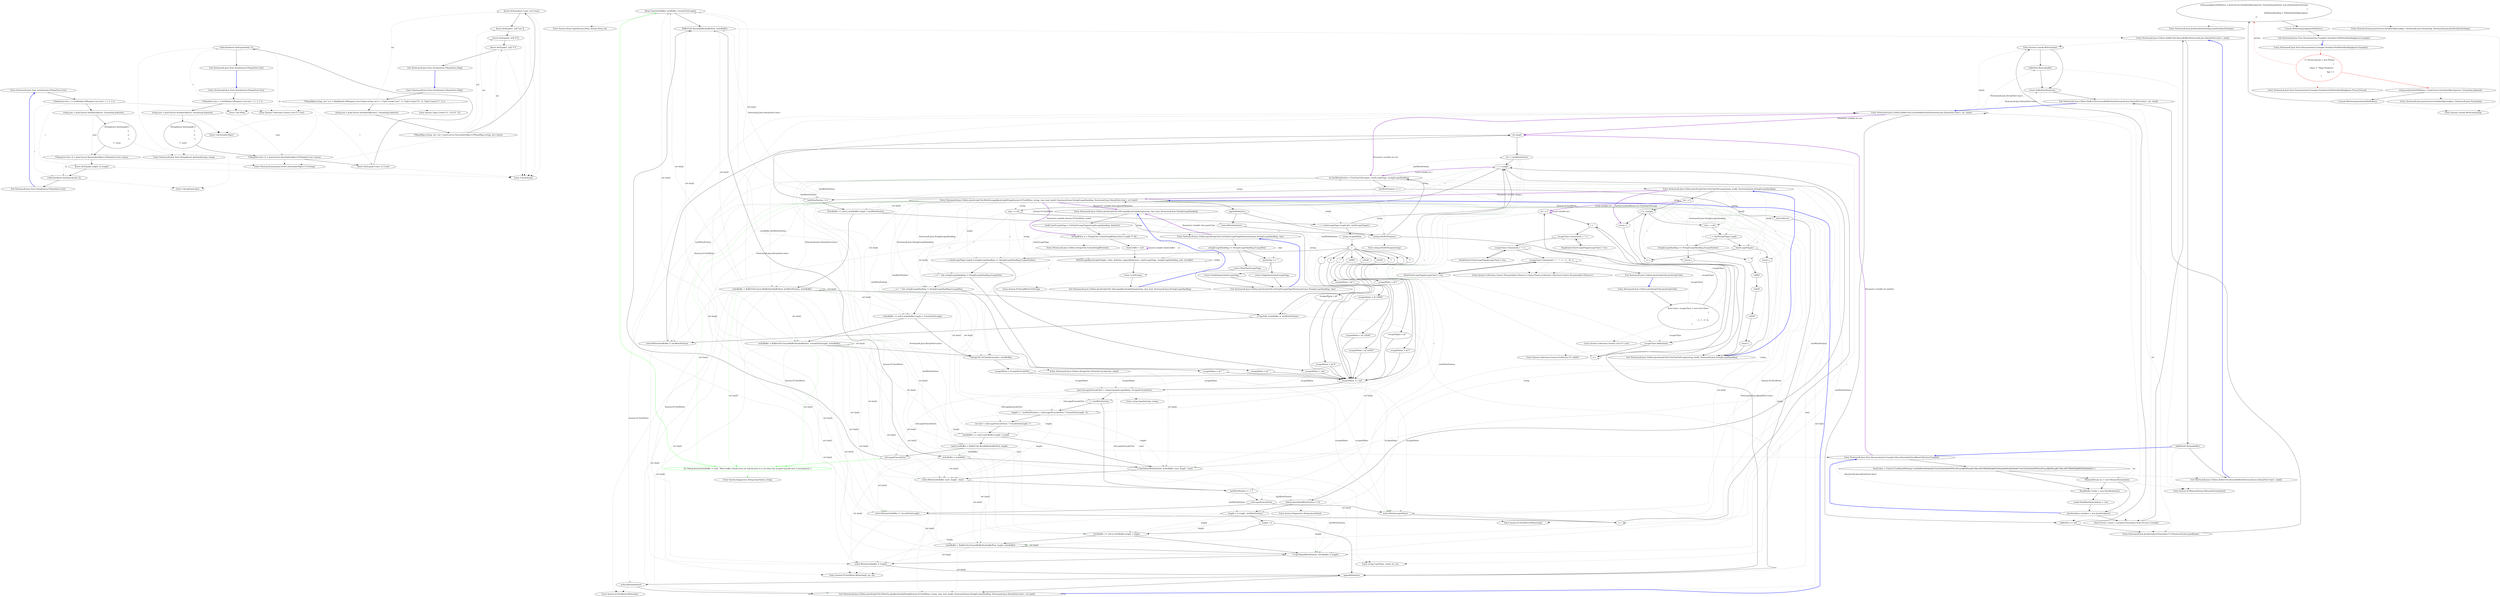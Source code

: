 digraph  {
m1_0 [cluster="Newtonsoft.Json.Tests.Serialization.FSharpTests.List()", file="FSharpTests.cs", label="Entry Newtonsoft.Json.Tests.Serialization.FSharpTests.List()", span="40-40"];
m1_1 [cluster="Newtonsoft.Json.Tests.Serialization.FSharpTests.List()", file="FSharpTests.cs", label="FSharpList<int> l = ListModule.OfSeq(new List<int> { 1, 2, 3 })", span="42-42"];
m1_2 [cluster="Newtonsoft.Json.Tests.Serialization.FSharpTests.List()", file="FSharpTests.cs", label="string json = JsonConvert.SerializeObject(l, Formatting.Indented)", span="44-44"];
m1_5 [cluster="Newtonsoft.Json.Tests.Serialization.FSharpTests.List()", file="FSharpTests.cs", label="Assert.AreEqual(l.Length, l2.Length)", span="54-54"];
m1_6 [cluster="Newtonsoft.Json.Tests.Serialization.FSharpTests.List()", file="FSharpTests.cs", label="CollectionAssert.AreEquivalent(l, l2)", span="55-55"];
m1_3 [cluster="Newtonsoft.Json.Tests.Serialization.FSharpTests.List()", file="FSharpTests.cs", label="StringAssert.AreEqual(@''[\r\n  1,\r\n  2,\r\n  3\r\n]'', json)", span="46-50"];
m1_4 [cluster="Newtonsoft.Json.Tests.Serialization.FSharpTests.List()", file="FSharpTests.cs", label="FSharpList<int> l2 = JsonConvert.DeserializeObject<FSharpList<int>>(json)", span="52-52"];
m1_7 [cluster="Newtonsoft.Json.Tests.Serialization.FSharpTests.List()", file="FSharpTests.cs", label="Exit Newtonsoft.Json.Tests.Serialization.FSharpTests.List()", span="40-40"];
m1_13 [cluster="Unk.AreEqual", file="FSharpTests.cs", label="Entry Unk.AreEqual", span=""];
m1_15 [cluster="Newtonsoft.Json.Tests.Serialization.FSharpTests.Set()", file="FSharpTests.cs", label="Entry Newtonsoft.Json.Tests.Serialization.FSharpTests.Set()", span="59-59"];
m1_16 [cluster="Newtonsoft.Json.Tests.Serialization.FSharpTests.Set()", file="FSharpTests.cs", label="FSharpSet<int> l = SetModule.OfSeq(new List<int> { 1, 2, 3 })", span="61-61"];
m1_17 [cluster="Newtonsoft.Json.Tests.Serialization.FSharpTests.Set()", file="FSharpTests.cs", label="string json = JsonConvert.SerializeObject(l, Formatting.Indented)", span="63-63"];
m1_20 [cluster="Newtonsoft.Json.Tests.Serialization.FSharpTests.Set()", file="FSharpTests.cs", label="Assert.AreEqual(l.Count, l2.Count)", span="73-73"];
m1_21 [cluster="Newtonsoft.Json.Tests.Serialization.FSharpTests.Set()", file="FSharpTests.cs", label="CollectionAssert.AreEquivalent(l, l2)", span="74-74"];
m1_18 [cluster="Newtonsoft.Json.Tests.Serialization.FSharpTests.Set()", file="FSharpTests.cs", label="StringAssert.AreEqual(@''[\r\n  1,\r\n  2,\r\n  3\r\n]'', json)", span="65-69"];
m1_19 [cluster="Newtonsoft.Json.Tests.Serialization.FSharpTests.Set()", file="FSharpTests.cs", label="FSharpSet<int> l2 = JsonConvert.DeserializeObject<FSharpSet<int>>(json)", span="71-71"];
m1_22 [cluster="Newtonsoft.Json.Tests.Serialization.FSharpTests.Set()", file="FSharpTests.cs", label="Exit Newtonsoft.Json.Tests.Serialization.FSharpTests.Set()", span="59-59"];
m1_10 [cluster="Unk.SerializeObject", file="FSharpTests.cs", label="Entry Unk.SerializeObject", span=""];
m1_14 [cluster="Unk.AreEquivalent", file="FSharpTests.cs", label="Entry Unk.AreEquivalent", span=""];
m1_11 [cluster="Newtonsoft.Json.Tests.StringAssert.AreEqual(string, string)", file="FSharpTests.cs", label="Entry Newtonsoft.Json.Tests.StringAssert.AreEqual(string, string)", span="338-338"];
m1_32 [cluster="System.Tuple.Create<T1, T2>(T1, T2)", file="FSharpTests.cs", label="Entry System.Tuple.Create<T1, T2>(T1, T2)", span="0-0"];
m1_23 [cluster="Newtonsoft.Json.Tests.Serialization.FSharpTests.Map()", file="FSharpTests.cs", label="Entry Newtonsoft.Json.Tests.Serialization.FSharpTests.Map()", span="78-78"];
m1_24 [cluster="Newtonsoft.Json.Tests.Serialization.FSharpTests.Map()", file="FSharpTests.cs", label="FSharpMap<string, int> m1 = MapModule.OfSeq(new List<Tuple<string, int>> { Tuple.Create(''one'', 1), Tuple.Create(''II'', 2), Tuple.Create(''3'', 3) })", span="80-80"];
m1_25 [cluster="Newtonsoft.Json.Tests.Serialization.FSharpTests.Map()", file="FSharpTests.cs", label="string json = JsonConvert.SerializeObject(m1, Formatting.Indented)", span="82-82"];
m1_27 [cluster="Newtonsoft.Json.Tests.Serialization.FSharpTests.Map()", file="FSharpTests.cs", label="Assert.AreEqual(m1.Count, m2.Count)", span="86-86"];
m1_26 [cluster="Newtonsoft.Json.Tests.Serialization.FSharpTests.Map()", file="FSharpTests.cs", label="FSharpMap<string, int> m2 = JsonConvert.DeserializeObject<FSharpMap<string, int>>(json)", span="84-84"];
m1_28 [cluster="Newtonsoft.Json.Tests.Serialization.FSharpTests.Map()", file="FSharpTests.cs", label="Assert.AreEqual(1, m2[''one''])", span="87-87"];
m1_29 [cluster="Newtonsoft.Json.Tests.Serialization.FSharpTests.Map()", file="FSharpTests.cs", label="Assert.AreEqual(2, m2[''II''])", span="88-88"];
m1_30 [cluster="Newtonsoft.Json.Tests.Serialization.FSharpTests.Map()", file="FSharpTests.cs", label="Assert.AreEqual(3, m2[''3''])", span="89-89"];
m1_31 [cluster="Newtonsoft.Json.Tests.Serialization.FSharpTests.Map()", file="FSharpTests.cs", label="Exit Newtonsoft.Json.Tests.Serialization.FSharpTests.Map()", span="78-78"];
m1_12 [cluster="Newtonsoft.Json.JsonConvert.DeserializeObject<T>(string)", file="FSharpTests.cs", label="Entry Newtonsoft.Json.JsonConvert.DeserializeObject<T>(string)", span="703-703"];
m1_9 [cluster="Unk.OfSeq", file="FSharpTests.cs", label="Entry Unk.OfSeq", span=""];
m1_8 [cluster="System.Collections.Generic.List<T>.List()", file="FSharpTests.cs", label="Entry System.Collections.Generic.List<T>.List()", span="0-0"];
m2_134 [cluster="System.Array.Copy(System.Array, System.Array, int)", file="JavaScriptUtils.cs", label="Entry System.Array.Copy(System.Array, System.Array, int)", span="0-0"];
m2_11 [cluster="Newtonsoft.Json.Utilities.BufferUtils.EnsureBufferSize(Newtonsoft.Json.IArrayPool<char>, int, char[])", file="JavaScriptUtils.cs", label="Entry Newtonsoft.Json.Utilities.BufferUtils.EnsureBufferSize(Newtonsoft.Json.IArrayPool<char>, int, char[])", span="59-59"];
m2_9 [cluster="Newtonsoft.Json.Utilities.BufferUtils.ReturnBuffer(Newtonsoft.Json.IArrayPool<char>, char[])", file="JavaScriptUtils.cs", label="Exit Newtonsoft.Json.Utilities.BufferUtils.ReturnBuffer(Newtonsoft.Json.IArrayPool<char>, char[])", span="54-54"];
m2_130 [cluster="System.IO.TextWriter.Write(char[], int, int)", file="JavaScriptUtils.cs", label="Entry System.IO.TextWriter.Write(char[], int, int)", span="0-0"];
m2_31 [cluster="System.Collections.Generic.List<T>.List()", file="JavaScriptUtils.cs", label="Entry System.Collections.Generic.List<T>.List()", span="0-0"];
m2_12 [cluster="Newtonsoft.Json.Utilities.BufferUtils.EnsureBufferSize(Newtonsoft.Json.IArrayPool<char>, int, char[])", file="JavaScriptUtils.cs", label="bufferPool == null", span="61-61"];
m2_13 [cluster="Newtonsoft.Json.JsonSerializer.Deserialize<T>(Newtonsoft.Json.JsonReader)", file="JavaScriptUtils.cs", label="Entry Newtonsoft.Json.JsonSerializer.Deserialize<T>(Newtonsoft.Json.JsonReader)", span="516-516"];
m2_14 [cluster="System.Console.WriteLine(int)", file="JavaScriptUtils.cs", label="Entry System.Console.WriteLine(int)", span="0-0"];
m2_15 [cluster="Newtonsoft.Json.Utilities.BufferUtils.EnsureBufferSize(Newtonsoft.Json.IArrayPool<char>, int, char[])", file="JavaScriptUtils.cs", label="bufferPool.Return(buffer)", span="68-68"];
m2_16 [cluster="Newtonsoft.Json.Utilities.BufferUtils.EnsureBufferSize(Newtonsoft.Json.IArrayPool<char>, int, char[])", file="JavaScriptUtils.cs", label="return bufferPool.Rent(size);", span="71-71"];
m2_17 [cluster="Newtonsoft.Json.Utilities.BufferUtils.EnsureBufferSize(Newtonsoft.Json.IArrayPool<char>, int, char[])", file="JavaScriptUtils.cs", label="Exit Newtonsoft.Json.Utilities.BufferUtils.EnsureBufferSize(Newtonsoft.Json.IArrayPool<char>, int, char[])", span="59-59"];
m2_143 [cluster="Newtonsoft.Json.Utilities.StringUtils.CreateStringWriter(int)", file="JavaScriptUtils.cs", label="Entry Newtonsoft.Json.Utilities.StringUtils.CreateStringWriter(int)", span="106-106"];
m2_18 [cluster="Newtonsoft.Json.Utilities.JavaScriptUtils.JavaScriptUtils()", file="JavaScriptUtils.cs", label="Entry Newtonsoft.Json.Utilities.JavaScriptUtils.JavaScriptUtils()", span="83-83"];
m2_20 [cluster="Newtonsoft.Json.Utilities.JavaScriptUtils.JavaScriptUtils()", file="JavaScriptUtils.cs", label="int i = 0", span="89-89"];
m2_19 [cluster="Newtonsoft.Json.Utilities.JavaScriptUtils.JavaScriptUtils()", file="JavaScriptUtils.cs", label="IList<char> escapeChars = new List<char>\r\n            {\r\n                '\n', '\r', '\t', '\\', '\f', '\b',\r\n            }", span="85-88"];
m2_21 [cluster="Newtonsoft.Json.Utilities.JavaScriptUtils.JavaScriptUtils()", file="JavaScriptUtils.cs", label="i < ' '", span="89-89"];
m2_22 [cluster="Newtonsoft.Json.Utilities.JavaScriptUtils.JavaScriptUtils()", file="JavaScriptUtils.cs", label="escapeChars.Add((char)i)", span="91-91"];
m2_23 [cluster="Newtonsoft.Json.Utilities.JavaScriptUtils.JavaScriptUtils()", file="JavaScriptUtils.cs", label="i++", span="89-89"];
m2_24 [cluster="Newtonsoft.Json.Utilities.JavaScriptUtils.JavaScriptUtils()", file="JavaScriptUtils.cs", label="escapeChars.Union(new[] { '\'' })", span="94-94"];
m2_26 [cluster="Newtonsoft.Json.Utilities.JavaScriptUtils.JavaScriptUtils()", file="JavaScriptUtils.cs", label="escapeChars.Union(new[] { '''' })", span="98-98"];
m2_28 [cluster="Newtonsoft.Json.Utilities.JavaScriptUtils.JavaScriptUtils()", file="JavaScriptUtils.cs", label="escapeChars.Union(new[] { '''', '\'', '<', '>', '&' })", span="102-102"];
m2_25 [cluster="Newtonsoft.Json.Utilities.JavaScriptUtils.JavaScriptUtils()", file="JavaScriptUtils.cs", label="SingleQuoteCharEscapeFlags[escapeChar] = true", span="96-96"];
m2_27 [cluster="Newtonsoft.Json.Utilities.JavaScriptUtils.JavaScriptUtils()", file="JavaScriptUtils.cs", label="DoubleQuoteCharEscapeFlags[escapeChar] = true", span="100-100"];
m2_29 [cluster="Newtonsoft.Json.Utilities.JavaScriptUtils.JavaScriptUtils()", file="JavaScriptUtils.cs", label="HtmlCharEscapeFlags[escapeChar] = true", span="104-104"];
m2_30 [cluster="Newtonsoft.Json.Utilities.JavaScriptUtils.JavaScriptUtils()", file="JavaScriptUtils.cs", label="Exit Newtonsoft.Json.Utilities.JavaScriptUtils.JavaScriptUtils()", span="83-83"];
m2_127 [cluster="Newtonsoft.Json.Utilities.JavaScriptUtils.FirstCharToEscape(string, bool[], Newtonsoft.Json.StringEscapeHandling)", file="JavaScriptUtils.cs", label="Entry Newtonsoft.Json.Utilities.JavaScriptUtils.FirstCharToEscape(string, bool[], Newtonsoft.Json.StringEscapeHandling)", span="328-328"];
m2_145 [cluster="Newtonsoft.Json.Utilities.JavaScriptUtils.FirstCharToEscape(string, bool[], Newtonsoft.Json.StringEscapeHandling)", file="JavaScriptUtils.cs", label="int i = 0", span="330-330"];
m2_146 [cluster="Newtonsoft.Json.Utilities.JavaScriptUtils.FirstCharToEscape(string, bool[], Newtonsoft.Json.StringEscapeHandling)", file="JavaScriptUtils.cs", label="i != s.Length", span="330-330"];
m2_147 [cluster="Newtonsoft.Json.Utilities.JavaScriptUtils.FirstCharToEscape(string, bool[], Newtonsoft.Json.StringEscapeHandling)", file="JavaScriptUtils.cs", label="char c = s[i]", span="332-332"];
m2_148 [cluster="Newtonsoft.Json.Utilities.JavaScriptUtils.FirstCharToEscape(string, bool[], Newtonsoft.Json.StringEscapeHandling)", file="JavaScriptUtils.cs", label="c < charEscapeFlags.Length", span="334-334"];
m2_149 [cluster="Newtonsoft.Json.Utilities.JavaScriptUtils.FirstCharToEscape(string, bool[], Newtonsoft.Json.StringEscapeHandling)", file="JavaScriptUtils.cs", label="charEscapeFlags[c]", span="336-336"];
m2_151 [cluster="Newtonsoft.Json.Utilities.JavaScriptUtils.FirstCharToEscape(string, bool[], Newtonsoft.Json.StringEscapeHandling)", file="JavaScriptUtils.cs", label="stringEscapeHandling == StringEscapeHandling.EscapeNonAscii", span="341-341"];
m2_159 [cluster="Newtonsoft.Json.Utilities.JavaScriptUtils.FirstCharToEscape(string, bool[], Newtonsoft.Json.StringEscapeHandling)", file="JavaScriptUtils.cs", label="return -1;", span="357-357"];
m2_150 [cluster="Newtonsoft.Json.Utilities.JavaScriptUtils.FirstCharToEscape(string, bool[], Newtonsoft.Json.StringEscapeHandling)", file="JavaScriptUtils.cs", label="return i;", span="338-338"];
m2_152 [cluster="Newtonsoft.Json.Utilities.JavaScriptUtils.FirstCharToEscape(string, bool[], Newtonsoft.Json.StringEscapeHandling)", file="JavaScriptUtils.cs", label="return i;", span="343-343"];
m2_157 [cluster="Newtonsoft.Json.Utilities.JavaScriptUtils.FirstCharToEscape(string, bool[], Newtonsoft.Json.StringEscapeHandling)", file="JavaScriptUtils.cs", label="return i;", span="352-352"];
m2_158 [cluster="Newtonsoft.Json.Utilities.JavaScriptUtils.FirstCharToEscape(string, bool[], Newtonsoft.Json.StringEscapeHandling)", file="JavaScriptUtils.cs", label="i++", span="330-330"];
m2_153 [cluster="Newtonsoft.Json.Utilities.JavaScriptUtils.FirstCharToEscape(string, bool[], Newtonsoft.Json.StringEscapeHandling)", file="JavaScriptUtils.cs", label=c, span="347-347"];
m2_156 [cluster="Newtonsoft.Json.Utilities.JavaScriptUtils.FirstCharToEscape(string, bool[], Newtonsoft.Json.StringEscapeHandling)", file="JavaScriptUtils.cs", label="'\u2029'", span="351-351"];
m2_154 [cluster="Newtonsoft.Json.Utilities.JavaScriptUtils.FirstCharToEscape(string, bool[], Newtonsoft.Json.StringEscapeHandling)", file="JavaScriptUtils.cs", label="'\u0085'", span="349-349"];
m2_155 [cluster="Newtonsoft.Json.Utilities.JavaScriptUtils.FirstCharToEscape(string, bool[], Newtonsoft.Json.StringEscapeHandling)", file="JavaScriptUtils.cs", label="'\u2028'", span="350-350"];
m2_160 [cluster="Newtonsoft.Json.Utilities.JavaScriptUtils.FirstCharToEscape(string, bool[], Newtonsoft.Json.StringEscapeHandling)", file="JavaScriptUtils.cs", label="Exit Newtonsoft.Json.Utilities.JavaScriptUtils.FirstCharToEscape(string, bool[], Newtonsoft.Json.StringEscapeHandling)", span="328-328"];
m2_132 [cluster="string.Equals(string, string)", file="JavaScriptUtils.cs", label="Entry string.Equals(string, string)", span="0-0"];
m2_133 [cluster="System.Diagnostics.Debug.Assert(bool, string)", file="JavaScriptUtils.cs", label="Entry System.Diagnostics.Debug.Assert(bool, string)", span="0-0"];
m2_34 [cluster="Newtonsoft.Json.Utilities.JavaScriptUtils.GetCharEscapeFlags(Newtonsoft.Json.StringEscapeHandling, char)", file="JavaScriptUtils.cs", label="Entry Newtonsoft.Json.Utilities.JavaScriptUtils.GetCharEscapeFlags(Newtonsoft.Json.StringEscapeHandling, char)", span="110-110"];
m2_35 [cluster="Newtonsoft.Json.Utilities.JavaScriptUtils.GetCharEscapeFlags(Newtonsoft.Json.StringEscapeHandling, char)", file="JavaScriptUtils.cs", label="stringEscapeHandling == StringEscapeHandling.EscapeHtml", span="112-112"];
m2_37 [cluster="Newtonsoft.Json.Utilities.JavaScriptUtils.GetCharEscapeFlags(Newtonsoft.Json.StringEscapeHandling, char)", file="JavaScriptUtils.cs", label="quoteChar == ''''", span="117-117"];
m2_36 [cluster="Newtonsoft.Json.Utilities.JavaScriptUtils.GetCharEscapeFlags(Newtonsoft.Json.StringEscapeHandling, char)", file="JavaScriptUtils.cs", label="return HtmlCharEscapeFlags;", span="114-114"];
m2_38 [cluster="Newtonsoft.Json.Utilities.JavaScriptUtils.GetCharEscapeFlags(Newtonsoft.Json.StringEscapeHandling, char)", file="JavaScriptUtils.cs", label="return DoubleQuoteCharEscapeFlags;", span="119-119"];
m2_39 [cluster="Newtonsoft.Json.Utilities.JavaScriptUtils.GetCharEscapeFlags(Newtonsoft.Json.StringEscapeHandling, char)", file="JavaScriptUtils.cs", label="return SingleQuoteCharEscapeFlags;", span="122-122"];
m2_40 [cluster="Newtonsoft.Json.Utilities.JavaScriptUtils.GetCharEscapeFlags(Newtonsoft.Json.StringEscapeHandling, char)", file="JavaScriptUtils.cs", label="Exit Newtonsoft.Json.Utilities.JavaScriptUtils.GetCharEscapeFlags(Newtonsoft.Json.StringEscapeHandling, char)", span="110-110"];
m2_33 [cluster="System.Collections.Generic.IEnumerable<TSource>.Union<TSource>(System.Collections.Generic.IEnumerable<TSource>)", file="JavaScriptUtils.cs", label="Entry System.Collections.Generic.IEnumerable<TSource>.Union<TSource>(System.Collections.Generic.IEnumerable<TSource>)", span="1164-1164"];
m2_6 [cluster="Newtonsoft.Json.Tests.Documentation.Examples.Bson.DeserializeFromBsonCollection.Example()", file="JavaScriptUtils.cs", label="IList<Event> events = serializer.Deserialize<IList<Event>>(reader)", span="31-31"];
m2_0 [cluster="Newtonsoft.Json.Tests.Documentation.Examples.Bson.DeserializeFromBsonCollection.Example()", file="JavaScriptUtils.cs", label="Entry Newtonsoft.Json.Tests.Documentation.Examples.Bson.DeserializeFromBsonCollection.Example()", span="19-19"];
m2_1 [cluster="Newtonsoft.Json.Tests.Documentation.Examples.Bson.DeserializeFromBsonCollection.Example()", file="JavaScriptUtils.cs", label="byte[] data = Convert.FromBase64String(''awAAAAMwADAAAAACTmFtZQAOAAAATW92aWUgcHJlbWllcgAJU3RhcnREYXRlAMDgKWE8AQAAAAMxADAAAAACTmFtZQAOAAAATW92aWUgcHJlbWllcgAJU3RhcnREYXRlAMDgKWE8AQAAAAA='')", span="22-22"];
m2_2 [cluster="Newtonsoft.Json.Tests.Documentation.Examples.Bson.DeserializeFromBsonCollection.Example()", file="JavaScriptUtils.cs", label="MemoryStream ms = new MemoryStream(data)", span="24-24"];
m2_3 [cluster="Newtonsoft.Json.Tests.Documentation.Examples.Bson.DeserializeFromBsonCollection.Example()", file="JavaScriptUtils.cs", label="BsonReader reader = new BsonReader(ms)", span="25-25"];
m2_4 [cluster="Newtonsoft.Json.Tests.Documentation.Examples.Bson.DeserializeFromBsonCollection.Example()", file="JavaScriptUtils.cs", label="reader.ReadRootValueAsArray = true", span="27-27"];
m2_5 [cluster="Newtonsoft.Json.Tests.Documentation.Examples.Bson.DeserializeFromBsonCollection.Example()", file="JavaScriptUtils.cs", label="JsonSerializer serializer = new JsonSerializer()", span="29-29"];
m2_10 [cluster="System.IO.MemoryStream.MemoryStream(byte[])", file="JavaScriptUtils.cs", label="Entry System.IO.MemoryStream.MemoryStream(byte[])", span="0-0"];
m2_129 [cluster="string.CopyTo(int, char[], int, int)", file="JavaScriptUtils.cs", label="Entry string.CopyTo(int, char[], int, int)", span="0-0"];
m2_32 [cluster="System.Collections.Generic.ICollection<T>.Add(T)", file="JavaScriptUtils.cs", label="Entry System.Collections.Generic.ICollection<T>.Add(T)", span="0-0"];
m2_144 [cluster="System.IO.StringWriter.ToString()", file="JavaScriptUtils.cs", label="Entry System.IO.StringWriter.ToString()", span="0-0"];
m2_136 [cluster="Newtonsoft.Json.Utilities.JavaScriptUtils.ToEscapedJavaScriptString(string, char, bool, Newtonsoft.Json.StringEscapeHandling)", file="JavaScriptUtils.cs", label="Entry Newtonsoft.Json.Utilities.JavaScriptUtils.ToEscapedJavaScriptString(string, char, bool, Newtonsoft.Json.StringEscapeHandling)", span="316-316"];
m2_140 [cluster="Newtonsoft.Json.Utilities.JavaScriptUtils.ToEscapedJavaScriptString(string, char, bool, Newtonsoft.Json.StringEscapeHandling)", file="JavaScriptUtils.cs", label="WriteEscapedJavaScriptString(w, value, delimiter, appendDelimiters, charEscapeFlags, stringEscapeHandling, null, ref buffer)", span="323-323"];
m2_138 [cluster="Newtonsoft.Json.Utilities.JavaScriptUtils.ToEscapedJavaScriptString(string, char, bool, Newtonsoft.Json.StringEscapeHandling)", file="JavaScriptUtils.cs", label="StringWriter w = StringUtils.CreateStringWriter(value?.Length ?? 16)", span="320-320"];
m2_137 [cluster="Newtonsoft.Json.Utilities.JavaScriptUtils.ToEscapedJavaScriptString(string, char, bool, Newtonsoft.Json.StringEscapeHandling)", file="JavaScriptUtils.cs", label="bool[] charEscapeFlags = GetCharEscapeFlags(stringEscapeHandling, delimiter)", span="318-318"];
m2_139 [cluster="Newtonsoft.Json.Utilities.JavaScriptUtils.ToEscapedJavaScriptString(string, char, bool, Newtonsoft.Json.StringEscapeHandling)", file="JavaScriptUtils.cs", label="char[] buffer = null", span="322-322"];
m2_141 [cluster="Newtonsoft.Json.Utilities.JavaScriptUtils.ToEscapedJavaScriptString(string, char, bool, Newtonsoft.Json.StringEscapeHandling)", file="JavaScriptUtils.cs", label="return w.ToString();", span="324-324"];
m2_142 [cluster="Newtonsoft.Json.Utilities.JavaScriptUtils.ToEscapedJavaScriptString(string, char, bool, Newtonsoft.Json.StringEscapeHandling)", file="JavaScriptUtils.cs", label="Exit Newtonsoft.Json.Utilities.JavaScriptUtils.ToEscapedJavaScriptString(string, char, bool, Newtonsoft.Json.StringEscapeHandling)", span="316-316"];
m2_7 [cluster="Newtonsoft.Json.Utilities.BufferUtils.ReturnBuffer(Newtonsoft.Json.IArrayPool<char>, char[])", file="JavaScriptUtils.cs", label="Entry Newtonsoft.Json.Utilities.BufferUtils.ReturnBuffer(Newtonsoft.Json.IArrayPool<char>, char[])", span="54-54"];
m2_8 [cluster="Newtonsoft.Json.Utilities.BufferUtils.ReturnBuffer(Newtonsoft.Json.IArrayPool<char>, char[])", file="JavaScriptUtils.cs", label="bufferPool?.Return(buffer)", span="56-56"];
m2_135 [cluster="System.Diagnostics.Debug.Assert(bool)", file="JavaScriptUtils.cs", label="Entry System.Diagnostics.Debug.Assert(bool)", span="0-0"];
m2_126 [cluster="string.IsNullOrEmpty(string)", file="JavaScriptUtils.cs", label="Entry string.IsNullOrEmpty(string)", span="0-0"];
m2_49 [cluster="Newtonsoft.Json.Utilities.JavaScriptUtils.WriteEscapedJavaScriptString(System.IO.TextWriter, string, char, bool, bool[], Newtonsoft.Json.StringEscapeHandling, Newtonsoft.Json.IArrayPool<char>, ref char[])", file="JavaScriptUtils.cs", label="Entry Newtonsoft.Json.Utilities.JavaScriptUtils.WriteEscapedJavaScriptString(System.IO.TextWriter, string, char, bool, bool[], Newtonsoft.Json.StringEscapeHandling, Newtonsoft.Json.IArrayPool<char>, ref char[])", span="143-143"];
m2_104 [cluster="Newtonsoft.Json.Utilities.JavaScriptUtils.WriteEscapedJavaScriptString(System.IO.TextWriter, string, char, bool, bool[], Newtonsoft.Json.StringEscapeHandling, Newtonsoft.Json.IArrayPool<char>, ref char[])", color=green, community=0, file="JavaScriptUtils.cs", label="26: Debug.Assert(writeBuffer != null, ''Write buffer should never be null because it is set when the escaped unicode text is encountered.'')", span="265-265"];
m2_58 [cluster="Newtonsoft.Json.Utilities.JavaScriptUtils.WriteEscapedJavaScriptString(System.IO.TextWriter, string, char, bool, bool[], Newtonsoft.Json.StringEscapeHandling, Newtonsoft.Json.IArrayPool<char>, ref char[])", file="JavaScriptUtils.cs", label="writeBuffer = BufferUtils.EnsureBufferSize(bufferPool, lastWritePosition, writeBuffer)", span="165-165"];
m2_92 [cluster="Newtonsoft.Json.Utilities.JavaScriptUtils.WriteEscapedJavaScriptString(System.IO.TextWriter, string, char, bool, bool[], Newtonsoft.Json.StringEscapeHandling, Newtonsoft.Json.IArrayPool<char>, ref char[])", file="JavaScriptUtils.cs", label="writeBuffer = BufferUtils.EnsureBufferSize(bufferPool, UnicodeTextLength, writeBuffer)", span="229-229"];
m2_103 [cluster="Newtonsoft.Json.Utilities.JavaScriptUtils.WriteEscapedJavaScriptString(System.IO.TextWriter, string, char, bool, bool[], Newtonsoft.Json.StringEscapeHandling, Newtonsoft.Json.IArrayPool<char>, ref char[])", file="JavaScriptUtils.cs", label=isEscapedUnicodeText, span="263-263"];
m2_105 [cluster="Newtonsoft.Json.Utilities.JavaScriptUtils.WriteEscapedJavaScriptString(System.IO.TextWriter, string, char, bool, bool[], Newtonsoft.Json.StringEscapeHandling, Newtonsoft.Json.IArrayPool<char>, ref char[])", file="JavaScriptUtils.cs", label="Array.Copy(writeBuffer, newBuffer, UnicodeTextLength)", span="267-267"];
m2_50 [cluster="Newtonsoft.Json.Utilities.JavaScriptUtils.WriteEscapedJavaScriptString(System.IO.TextWriter, string, char, bool, bool[], Newtonsoft.Json.StringEscapeHandling, Newtonsoft.Json.IArrayPool<char>, ref char[])", file="JavaScriptUtils.cs", label=appendDelimiters, span="147-147"];
m2_51 [cluster="Newtonsoft.Json.Utilities.JavaScriptUtils.WriteEscapedJavaScriptString(System.IO.TextWriter, string, char, bool, bool[], Newtonsoft.Json.StringEscapeHandling, Newtonsoft.Json.IArrayPool<char>, ref char[])", file="JavaScriptUtils.cs", label="writer.Write(delimiter)", span="149-149"];
m2_52 [cluster="Newtonsoft.Json.Utilities.JavaScriptUtils.WriteEscapedJavaScriptString(System.IO.TextWriter, string, char, bool, bool[], Newtonsoft.Json.StringEscapeHandling, Newtonsoft.Json.IArrayPool<char>, ref char[])", file="JavaScriptUtils.cs", label="!string.IsNullOrEmpty(s)", span="152-152"];
m2_53 [cluster="Newtonsoft.Json.Utilities.JavaScriptUtils.WriteEscapedJavaScriptString(System.IO.TextWriter, string, char, bool, bool[], Newtonsoft.Json.StringEscapeHandling, Newtonsoft.Json.IArrayPool<char>, ref char[])", file="JavaScriptUtils.cs", label="int lastWritePosition = FirstCharToEscape(s, charEscapeFlags, stringEscapeHandling)", span="154-154"];
m2_55 [cluster="Newtonsoft.Json.Utilities.JavaScriptUtils.WriteEscapedJavaScriptString(System.IO.TextWriter, string, char, bool, bool[], Newtonsoft.Json.StringEscapeHandling, Newtonsoft.Json.IArrayPool<char>, ref char[])", file="JavaScriptUtils.cs", label="writer.Write(s)", span="157-157"];
m2_57 [cluster="Newtonsoft.Json.Utilities.JavaScriptUtils.WriteEscapedJavaScriptString(System.IO.TextWriter, string, char, bool, bool[], Newtonsoft.Json.StringEscapeHandling, Newtonsoft.Json.IArrayPool<char>, ref char[])", file="JavaScriptUtils.cs", label="writeBuffer == null || writeBuffer.Length < lastWritePosition", span="163-163"];
m2_59 [cluster="Newtonsoft.Json.Utilities.JavaScriptUtils.WriteEscapedJavaScriptString(System.IO.TextWriter, string, char, bool, bool[], Newtonsoft.Json.StringEscapeHandling, Newtonsoft.Json.IArrayPool<char>, ref char[])", file="JavaScriptUtils.cs", label="s.CopyTo(0, writeBuffer, 0, lastWritePosition)", span="169-169"];
m2_60 [cluster="Newtonsoft.Json.Utilities.JavaScriptUtils.WriteEscapedJavaScriptString(System.IO.TextWriter, string, char, bool, bool[], Newtonsoft.Json.StringEscapeHandling, Newtonsoft.Json.IArrayPool<char>, ref char[])", file="JavaScriptUtils.cs", label="writer.Write(writeBuffer, 0, lastWritePosition)", span="170-170"];
m2_63 [cluster="Newtonsoft.Json.Utilities.JavaScriptUtils.WriteEscapedJavaScriptString(System.IO.TextWriter, string, char, bool, bool[], Newtonsoft.Json.StringEscapeHandling, Newtonsoft.Json.IArrayPool<char>, ref char[])", file="JavaScriptUtils.cs", label="i < s.Length", span="174-174"];
m2_64 [cluster="Newtonsoft.Json.Utilities.JavaScriptUtils.WriteEscapedJavaScriptString(System.IO.TextWriter, string, char, bool, bool[], Newtonsoft.Json.StringEscapeHandling, Newtonsoft.Json.IArrayPool<char>, ref char[])", file="JavaScriptUtils.cs", label="char c = s[i]", span="176-176"];
m2_65 [cluster="Newtonsoft.Json.Utilities.JavaScriptUtils.WriteEscapedJavaScriptString(System.IO.TextWriter, string, char, bool, bool[], Newtonsoft.Json.StringEscapeHandling, Newtonsoft.Json.IArrayPool<char>, ref char[])", file="JavaScriptUtils.cs", label="c < charEscapeFlags.Length && !charEscapeFlags[c]", span="178-178"];
m2_86 [cluster="Newtonsoft.Json.Utilities.JavaScriptUtils.WriteEscapedJavaScriptString(System.IO.TextWriter, string, char, bool, bool[], Newtonsoft.Json.StringEscapeHandling, Newtonsoft.Json.IArrayPool<char>, ref char[])", file="JavaScriptUtils.cs", label="c < charEscapeFlags.Length || stringEscapeHandling == StringEscapeHandling.EscapeNonAscii", span="215-215"];
m2_87 [cluster="Newtonsoft.Json.Utilities.JavaScriptUtils.WriteEscapedJavaScriptString(System.IO.TextWriter, string, char, bool, bool[], Newtonsoft.Json.StringEscapeHandling, Newtonsoft.Json.IArrayPool<char>, ref char[])", file="JavaScriptUtils.cs", label="c == '\'' && stringEscapeHandling != StringEscapeHandling.EscapeHtml", span="217-217"];
m2_89 [cluster="Newtonsoft.Json.Utilities.JavaScriptUtils.WriteEscapedJavaScriptString(System.IO.TextWriter, string, char, bool, bool[], Newtonsoft.Json.StringEscapeHandling, Newtonsoft.Json.IArrayPool<char>, ref char[])", file="JavaScriptUtils.cs", label="c == '''' && stringEscapeHandling != StringEscapeHandling.EscapeHtml", span="221-221"];
m2_91 [cluster="Newtonsoft.Json.Utilities.JavaScriptUtils.WriteEscapedJavaScriptString(System.IO.TextWriter, string, char, bool, bool[], Newtonsoft.Json.StringEscapeHandling, Newtonsoft.Json.IArrayPool<char>, ref char[])", file="JavaScriptUtils.cs", label="writeBuffer == null || writeBuffer.Length < UnicodeTextLength", span="227-227"];
m2_93 [cluster="Newtonsoft.Json.Utilities.JavaScriptUtils.WriteEscapedJavaScriptString(System.IO.TextWriter, string, char, bool, bool[], Newtonsoft.Json.StringEscapeHandling, Newtonsoft.Json.IArrayPool<char>, ref char[])", file="JavaScriptUtils.cs", label="StringUtils.ToCharAsUnicode(c, writeBuffer)", span="232-232"];
m2_101 [cluster="Newtonsoft.Json.Utilities.JavaScriptUtils.WriteEscapedJavaScriptString(System.IO.TextWriter, string, char, bool, bool[], Newtonsoft.Json.StringEscapeHandling, Newtonsoft.Json.IArrayPool<char>, ref char[])", file="JavaScriptUtils.cs", label="writeBuffer == null || writeBuffer.Length < length", span="257-257"];
m2_102 [cluster="Newtonsoft.Json.Utilities.JavaScriptUtils.WriteEscapedJavaScriptString(System.IO.TextWriter, string, char, bool, bool[], Newtonsoft.Json.StringEscapeHandling, Newtonsoft.Json.IArrayPool<char>, ref char[])", file="JavaScriptUtils.cs", label="char[] newBuffer = BufferUtils.RentBuffer(bufferPool, length)", span="259-259"];
m2_106 [cluster="Newtonsoft.Json.Utilities.JavaScriptUtils.WriteEscapedJavaScriptString(System.IO.TextWriter, string, char, bool, bool[], Newtonsoft.Json.StringEscapeHandling, Newtonsoft.Json.IArrayPool<char>, ref char[])", file="JavaScriptUtils.cs", label="BufferUtils.ReturnBuffer(bufferPool, writeBuffer)", span="270-270"];
m2_108 [cluster="Newtonsoft.Json.Utilities.JavaScriptUtils.WriteEscapedJavaScriptString(System.IO.TextWriter, string, char, bool, bool[], Newtonsoft.Json.StringEscapeHandling, Newtonsoft.Json.IArrayPool<char>, ref char[])", file="JavaScriptUtils.cs", label="s.CopyTo(lastWritePosition, writeBuffer, start, length - start)", span="275-275"];
m2_109 [cluster="Newtonsoft.Json.Utilities.JavaScriptUtils.WriteEscapedJavaScriptString(System.IO.TextWriter, string, char, bool, bool[], Newtonsoft.Json.StringEscapeHandling, Newtonsoft.Json.IArrayPool<char>, ref char[])", file="JavaScriptUtils.cs", label="writer.Write(writeBuffer, start, length - start)", span="278-278"];
m2_112 [cluster="Newtonsoft.Json.Utilities.JavaScriptUtils.WriteEscapedJavaScriptString(System.IO.TextWriter, string, char, bool, bool[], Newtonsoft.Json.StringEscapeHandling, Newtonsoft.Json.IArrayPool<char>, ref char[])", file="JavaScriptUtils.cs", label="writer.Write(escapedValue)", span="284-284"];
m2_113 [cluster="Newtonsoft.Json.Utilities.JavaScriptUtils.WriteEscapedJavaScriptString(System.IO.TextWriter, string, char, bool, bool[], Newtonsoft.Json.StringEscapeHandling, Newtonsoft.Json.IArrayPool<char>, ref char[])", file="JavaScriptUtils.cs", label="writer.Write(writeBuffer, 0, UnicodeTextLength)", span="288-288"];
m2_116 [cluster="Newtonsoft.Json.Utilities.JavaScriptUtils.WriteEscapedJavaScriptString(System.IO.TextWriter, string, char, bool, bool[], Newtonsoft.Json.StringEscapeHandling, Newtonsoft.Json.IArrayPool<char>, ref char[])", file="JavaScriptUtils.cs", label="length = s.Length - lastWritePosition", span="293-293"];
m2_118 [cluster="Newtonsoft.Json.Utilities.JavaScriptUtils.WriteEscapedJavaScriptString(System.IO.TextWriter, string, char, bool, bool[], Newtonsoft.Json.StringEscapeHandling, Newtonsoft.Json.IArrayPool<char>, ref char[])", file="JavaScriptUtils.cs", label="writeBuffer == null || writeBuffer.Length < length", span="296-296"];
m2_119 [cluster="Newtonsoft.Json.Utilities.JavaScriptUtils.WriteEscapedJavaScriptString(System.IO.TextWriter, string, char, bool, bool[], Newtonsoft.Json.StringEscapeHandling, Newtonsoft.Json.IArrayPool<char>, ref char[])", file="JavaScriptUtils.cs", label="writeBuffer = BufferUtils.EnsureBufferSize(bufferPool, length, writeBuffer)", span="298-298"];
m2_120 [cluster="Newtonsoft.Json.Utilities.JavaScriptUtils.WriteEscapedJavaScriptString(System.IO.TextWriter, string, char, bool, bool[], Newtonsoft.Json.StringEscapeHandling, Newtonsoft.Json.IArrayPool<char>, ref char[])", file="JavaScriptUtils.cs", label="s.CopyTo(lastWritePosition, writeBuffer, 0, length)", span="301-301"];
m2_121 [cluster="Newtonsoft.Json.Utilities.JavaScriptUtils.WriteEscapedJavaScriptString(System.IO.TextWriter, string, char, bool, bool[], Newtonsoft.Json.StringEscapeHandling, Newtonsoft.Json.IArrayPool<char>, ref char[])", file="JavaScriptUtils.cs", label="writer.Write(writeBuffer, 0, length)", span="304-304"];
m2_122 [cluster="Newtonsoft.Json.Utilities.JavaScriptUtils.WriteEscapedJavaScriptString(System.IO.TextWriter, string, char, bool, bool[], Newtonsoft.Json.StringEscapeHandling, Newtonsoft.Json.IArrayPool<char>, ref char[])", file="JavaScriptUtils.cs", label=appendDelimiters, span="310-310"];
m2_123 [cluster="Newtonsoft.Json.Utilities.JavaScriptUtils.WriteEscapedJavaScriptString(System.IO.TextWriter, string, char, bool, bool[], Newtonsoft.Json.StringEscapeHandling, Newtonsoft.Json.IArrayPool<char>, ref char[])", file="JavaScriptUtils.cs", label="writer.Write(delimiter)", span="312-312"];
m2_97 [cluster="Newtonsoft.Json.Utilities.JavaScriptUtils.WriteEscapedJavaScriptString(System.IO.TextWriter, string, char, bool, bool[], Newtonsoft.Json.StringEscapeHandling, Newtonsoft.Json.IArrayPool<char>, ref char[])", file="JavaScriptUtils.cs", label="bool isEscapedUnicodeText = string.Equals(escapedValue, EscapedUnicodeText)", span="250-250"];
m2_107 [cluster="Newtonsoft.Json.Utilities.JavaScriptUtils.WriteEscapedJavaScriptString(System.IO.TextWriter, string, char, bool, bool[], Newtonsoft.Json.StringEscapeHandling, Newtonsoft.Json.IArrayPool<char>, ref char[])", file="JavaScriptUtils.cs", label="writeBuffer = newBuffer", span="272-272"];
m2_54 [cluster="Newtonsoft.Json.Utilities.JavaScriptUtils.WriteEscapedJavaScriptString(System.IO.TextWriter, string, char, bool, bool[], Newtonsoft.Json.StringEscapeHandling, Newtonsoft.Json.IArrayPool<char>, ref char[])", file="JavaScriptUtils.cs", label="lastWritePosition == -1", span="155-155"];
m2_56 [cluster="Newtonsoft.Json.Utilities.JavaScriptUtils.WriteEscapedJavaScriptString(System.IO.TextWriter, string, char, bool, bool[], Newtonsoft.Json.StringEscapeHandling, Newtonsoft.Json.IArrayPool<char>, ref char[])", file="JavaScriptUtils.cs", label="lastWritePosition != 0", span="161-161"];
m2_62 [cluster="Newtonsoft.Json.Utilities.JavaScriptUtils.WriteEscapedJavaScriptString(System.IO.TextWriter, string, char, bool, bool[], Newtonsoft.Json.StringEscapeHandling, Newtonsoft.Json.IArrayPool<char>, ref char[])", file="JavaScriptUtils.cs", label="int i = lastWritePosition", span="174-174"];
m2_98 [cluster="Newtonsoft.Json.Utilities.JavaScriptUtils.WriteEscapedJavaScriptString(System.IO.TextWriter, string, char, bool, bool[], Newtonsoft.Json.StringEscapeHandling, Newtonsoft.Json.IArrayPool<char>, ref char[])", file="JavaScriptUtils.cs", label="i > lastWritePosition", span="252-252"];
m2_99 [cluster="Newtonsoft.Json.Utilities.JavaScriptUtils.WriteEscapedJavaScriptString(System.IO.TextWriter, string, char, bool, bool[], Newtonsoft.Json.StringEscapeHandling, Newtonsoft.Json.IArrayPool<char>, ref char[])", file="JavaScriptUtils.cs", label="length = i - lastWritePosition + ((isEscapedUnicodeText) ? UnicodeTextLength : 0)", span="254-254"];
m2_115 [cluster="Newtonsoft.Json.Utilities.JavaScriptUtils.WriteEscapedJavaScriptString(System.IO.TextWriter, string, char, bool, bool[], Newtonsoft.Json.StringEscapeHandling, Newtonsoft.Json.IArrayPool<char>, ref char[])", file="JavaScriptUtils.cs", label="Debug.Assert(lastWritePosition != 0)", span="292-292"];
m2_61 [cluster="Newtonsoft.Json.Utilities.JavaScriptUtils.WriteEscapedJavaScriptString(System.IO.TextWriter, string, char, bool, bool[], Newtonsoft.Json.StringEscapeHandling, Newtonsoft.Json.IArrayPool<char>, ref char[])", file="JavaScriptUtils.cs", label="int length", span="173-173"];
m2_114 [cluster="Newtonsoft.Json.Utilities.JavaScriptUtils.WriteEscapedJavaScriptString(System.IO.TextWriter, string, char, bool, bool[], Newtonsoft.Json.StringEscapeHandling, Newtonsoft.Json.IArrayPool<char>, ref char[])", file="JavaScriptUtils.cs", label="i++", span="174-174"];
m2_96 [cluster="Newtonsoft.Json.Utilities.JavaScriptUtils.WriteEscapedJavaScriptString(System.IO.TextWriter, string, char, bool, bool[], Newtonsoft.Json.StringEscapeHandling, Newtonsoft.Json.IArrayPool<char>, ref char[])", file="JavaScriptUtils.cs", label="escapedValue == null", span="245-245"];
m2_67 [cluster="Newtonsoft.Json.Utilities.JavaScriptUtils.WriteEscapedJavaScriptString(System.IO.TextWriter, string, char, bool, bool[], Newtonsoft.Json.StringEscapeHandling, Newtonsoft.Json.IArrayPool<char>, ref char[])", file="JavaScriptUtils.cs", label=c, span="185-185"];
m2_66 [cluster="Newtonsoft.Json.Utilities.JavaScriptUtils.WriteEscapedJavaScriptString(System.IO.TextWriter, string, char, bool, bool[], Newtonsoft.Json.StringEscapeHandling, Newtonsoft.Json.IArrayPool<char>, ref char[])", file="JavaScriptUtils.cs", label="string escapedValue", span="183-183"];
m2_95 [cluster="Newtonsoft.Json.Utilities.JavaScriptUtils.WriteEscapedJavaScriptString(System.IO.TextWriter, string, char, bool, bool[], Newtonsoft.Json.StringEscapeHandling, Newtonsoft.Json.IArrayPool<char>, ref char[])", file="JavaScriptUtils.cs", label="escapedValue = null", span="240-240"];
m2_88 [cluster="Newtonsoft.Json.Utilities.JavaScriptUtils.WriteEscapedJavaScriptString(System.IO.TextWriter, string, char, bool, bool[], Newtonsoft.Json.StringEscapeHandling, Newtonsoft.Json.IArrayPool<char>, ref char[])", file="JavaScriptUtils.cs", label="escapedValue = @''\'''", span="219-219"];
m2_90 [cluster="Newtonsoft.Json.Utilities.JavaScriptUtils.WriteEscapedJavaScriptString(System.IO.TextWriter, string, char, bool, bool[], Newtonsoft.Json.StringEscapeHandling, Newtonsoft.Json.IArrayPool<char>, ref char[])", file="JavaScriptUtils.cs", label="escapedValue = @''\''''''", span="223-223"];
m2_94 [cluster="Newtonsoft.Json.Utilities.JavaScriptUtils.WriteEscapedJavaScriptString(System.IO.TextWriter, string, char, bool, bool[], Newtonsoft.Json.StringEscapeHandling, Newtonsoft.Json.IArrayPool<char>, ref char[])", file="JavaScriptUtils.cs", label="escapedValue = EscapedUnicodeText", span="235-235"];
m2_100 [cluster="Newtonsoft.Json.Utilities.JavaScriptUtils.WriteEscapedJavaScriptString(System.IO.TextWriter, string, char, bool, bool[], Newtonsoft.Json.StringEscapeHandling, Newtonsoft.Json.IArrayPool<char>, ref char[])", file="JavaScriptUtils.cs", label="int start = (isEscapedUnicodeText) ? UnicodeTextLength : 0", span="255-255"];
m2_110 [cluster="Newtonsoft.Json.Utilities.JavaScriptUtils.WriteEscapedJavaScriptString(System.IO.TextWriter, string, char, bool, bool[], Newtonsoft.Json.StringEscapeHandling, Newtonsoft.Json.IArrayPool<char>, ref char[])", file="JavaScriptUtils.cs", label="lastWritePosition = i + 1", span="281-281"];
m2_111 [cluster="Newtonsoft.Json.Utilities.JavaScriptUtils.WriteEscapedJavaScriptString(System.IO.TextWriter, string, char, bool, bool[], Newtonsoft.Json.StringEscapeHandling, Newtonsoft.Json.IArrayPool<char>, ref char[])", file="JavaScriptUtils.cs", label="!isEscapedUnicodeText", span="282-282"];
m2_117 [cluster="Newtonsoft.Json.Utilities.JavaScriptUtils.WriteEscapedJavaScriptString(System.IO.TextWriter, string, char, bool, bool[], Newtonsoft.Json.StringEscapeHandling, Newtonsoft.Json.IArrayPool<char>, ref char[])", file="JavaScriptUtils.cs", label="length > 0", span="294-294"];
m2_69 [cluster="Newtonsoft.Json.Utilities.JavaScriptUtils.WriteEscapedJavaScriptString(System.IO.TextWriter, string, char, bool, bool[], Newtonsoft.Json.StringEscapeHandling, Newtonsoft.Json.IArrayPool<char>, ref char[])", file="JavaScriptUtils.cs", label="escapedValue = @''\t''", span="188-188"];
m2_71 [cluster="Newtonsoft.Json.Utilities.JavaScriptUtils.WriteEscapedJavaScriptString(System.IO.TextWriter, string, char, bool, bool[], Newtonsoft.Json.StringEscapeHandling, Newtonsoft.Json.IArrayPool<char>, ref char[])", file="JavaScriptUtils.cs", label="escapedValue = @''\n''", span="191-191"];
m2_73 [cluster="Newtonsoft.Json.Utilities.JavaScriptUtils.WriteEscapedJavaScriptString(System.IO.TextWriter, string, char, bool, bool[], Newtonsoft.Json.StringEscapeHandling, Newtonsoft.Json.IArrayPool<char>, ref char[])", file="JavaScriptUtils.cs", label="escapedValue = @''\r''", span="194-194"];
m2_75 [cluster="Newtonsoft.Json.Utilities.JavaScriptUtils.WriteEscapedJavaScriptString(System.IO.TextWriter, string, char, bool, bool[], Newtonsoft.Json.StringEscapeHandling, Newtonsoft.Json.IArrayPool<char>, ref char[])", file="JavaScriptUtils.cs", label="escapedValue = @''\f''", span="197-197"];
m2_77 [cluster="Newtonsoft.Json.Utilities.JavaScriptUtils.WriteEscapedJavaScriptString(System.IO.TextWriter, string, char, bool, bool[], Newtonsoft.Json.StringEscapeHandling, Newtonsoft.Json.IArrayPool<char>, ref char[])", file="JavaScriptUtils.cs", label="escapedValue = @''\b''", span="200-200"];
m2_79 [cluster="Newtonsoft.Json.Utilities.JavaScriptUtils.WriteEscapedJavaScriptString(System.IO.TextWriter, string, char, bool, bool[], Newtonsoft.Json.StringEscapeHandling, Newtonsoft.Json.IArrayPool<char>, ref char[])", file="JavaScriptUtils.cs", label="escapedValue = @''\\''", span="203-203"];
m2_81 [cluster="Newtonsoft.Json.Utilities.JavaScriptUtils.WriteEscapedJavaScriptString(System.IO.TextWriter, string, char, bool, bool[], Newtonsoft.Json.StringEscapeHandling, Newtonsoft.Json.IArrayPool<char>, ref char[])", file="JavaScriptUtils.cs", label="escapedValue = @''\u0085''", span="206-206"];
m2_83 [cluster="Newtonsoft.Json.Utilities.JavaScriptUtils.WriteEscapedJavaScriptString(System.IO.TextWriter, string, char, bool, bool[], Newtonsoft.Json.StringEscapeHandling, Newtonsoft.Json.IArrayPool<char>, ref char[])", file="JavaScriptUtils.cs", label="escapedValue = @''\u2028''", span="209-209"];
m2_85 [cluster="Newtonsoft.Json.Utilities.JavaScriptUtils.WriteEscapedJavaScriptString(System.IO.TextWriter, string, char, bool, bool[], Newtonsoft.Json.StringEscapeHandling, Newtonsoft.Json.IArrayPool<char>, ref char[])", file="JavaScriptUtils.cs", label="escapedValue = @''\u2029''", span="212-212"];
m2_68 [cluster="Newtonsoft.Json.Utilities.JavaScriptUtils.WriteEscapedJavaScriptString(System.IO.TextWriter, string, char, bool, bool[], Newtonsoft.Json.StringEscapeHandling, Newtonsoft.Json.IArrayPool<char>, ref char[])", file="JavaScriptUtils.cs", label="'\t'", span="187-187"];
m2_70 [cluster="Newtonsoft.Json.Utilities.JavaScriptUtils.WriteEscapedJavaScriptString(System.IO.TextWriter, string, char, bool, bool[], Newtonsoft.Json.StringEscapeHandling, Newtonsoft.Json.IArrayPool<char>, ref char[])", file="JavaScriptUtils.cs", label="'\n'", span="190-190"];
m2_72 [cluster="Newtonsoft.Json.Utilities.JavaScriptUtils.WriteEscapedJavaScriptString(System.IO.TextWriter, string, char, bool, bool[], Newtonsoft.Json.StringEscapeHandling, Newtonsoft.Json.IArrayPool<char>, ref char[])", file="JavaScriptUtils.cs", label="'\r'", span="193-193"];
m2_74 [cluster="Newtonsoft.Json.Utilities.JavaScriptUtils.WriteEscapedJavaScriptString(System.IO.TextWriter, string, char, bool, bool[], Newtonsoft.Json.StringEscapeHandling, Newtonsoft.Json.IArrayPool<char>, ref char[])", file="JavaScriptUtils.cs", label="'\f'", span="196-196"];
m2_76 [cluster="Newtonsoft.Json.Utilities.JavaScriptUtils.WriteEscapedJavaScriptString(System.IO.TextWriter, string, char, bool, bool[], Newtonsoft.Json.StringEscapeHandling, Newtonsoft.Json.IArrayPool<char>, ref char[])", file="JavaScriptUtils.cs", label="'\b'", span="199-199"];
m2_78 [cluster="Newtonsoft.Json.Utilities.JavaScriptUtils.WriteEscapedJavaScriptString(System.IO.TextWriter, string, char, bool, bool[], Newtonsoft.Json.StringEscapeHandling, Newtonsoft.Json.IArrayPool<char>, ref char[])", file="JavaScriptUtils.cs", label="'\\'", span="202-202"];
m2_80 [cluster="Newtonsoft.Json.Utilities.JavaScriptUtils.WriteEscapedJavaScriptString(System.IO.TextWriter, string, char, bool, bool[], Newtonsoft.Json.StringEscapeHandling, Newtonsoft.Json.IArrayPool<char>, ref char[])", file="JavaScriptUtils.cs", label="'\u0085'", span="205-205"];
m2_82 [cluster="Newtonsoft.Json.Utilities.JavaScriptUtils.WriteEscapedJavaScriptString(System.IO.TextWriter, string, char, bool, bool[], Newtonsoft.Json.StringEscapeHandling, Newtonsoft.Json.IArrayPool<char>, ref char[])", file="JavaScriptUtils.cs", label="'\u2028'", span="208-208"];
m2_84 [cluster="Newtonsoft.Json.Utilities.JavaScriptUtils.WriteEscapedJavaScriptString(System.IO.TextWriter, string, char, bool, bool[], Newtonsoft.Json.StringEscapeHandling, Newtonsoft.Json.IArrayPool<char>, ref char[])", file="JavaScriptUtils.cs", label="'\u2029'", span="211-211"];
m2_124 [cluster="Newtonsoft.Json.Utilities.JavaScriptUtils.WriteEscapedJavaScriptString(System.IO.TextWriter, string, char, bool, bool[], Newtonsoft.Json.StringEscapeHandling, Newtonsoft.Json.IArrayPool<char>, ref char[])", file="JavaScriptUtils.cs", label="Exit Newtonsoft.Json.Utilities.JavaScriptUtils.WriteEscapedJavaScriptString(System.IO.TextWriter, string, char, bool, bool[], Newtonsoft.Json.StringEscapeHandling, Newtonsoft.Json.IArrayPool<char>, ref char[])", span="143-143"];
m2_131 [cluster="Newtonsoft.Json.Utilities.StringUtils.ToCharAsUnicode(char, char[])", file="JavaScriptUtils.cs", label="Entry Newtonsoft.Json.Utilities.StringUtils.ToCharAsUnicode(char, char[])", span="114-114"];
m2_128 [cluster="System.IO.TextWriter.Write(string)", file="JavaScriptUtils.cs", label="Entry System.IO.TextWriter.Write(string)", span="0-0"];
m2_125 [cluster="System.IO.TextWriter.Write(char)", file="JavaScriptUtils.cs", label="Entry System.IO.TextWriter.Write(char)", span="0-0"];
m9_10 [cluster="Newtonsoft.Json.JsonSerializerSettings.JsonSerializerSettings()", file="Shape.cs", label="Entry Newtonsoft.Json.JsonSerializerSettings.JsonSerializerSettings()", span="245-245"];
m9_8 [cluster="Newtonsoft.Json.JsonConvert.SerializeObject(object, Newtonsoft.Json.Formatting)", file="Shape.cs", label="Entry Newtonsoft.Json.JsonConvert.SerializeObject(object, Newtonsoft.Json.Formatting)", span="710-710"];
m9_0 [cluster="Newtonsoft.Json.Tests.Documentation.Examples.Serializer.NullValueHandlingIgnore.Example()", file="Shape.cs", label="Entry Newtonsoft.Json.Tests.Documentation.Examples.Serializer.NullValueHandlingIgnore.Example()", span="19-19"];
m9_1 [cluster="Newtonsoft.Json.Tests.Documentation.Examples.Serializer.NullValueHandlingIgnore.Example()", color=red, community=0, file="Shape.cs", label="17: Person person = new Person\r\n        {\r\n          Name = ''Nigal Newborn'',\r\n          Age = 1\r\n        }", span="22-26"];
m9_2 [cluster="Newtonsoft.Json.Tests.Documentation.Examples.Serializer.NullValueHandlingIgnore.Example()", file="Shape.cs", label="string jsonIncludeNullValues = JsonConvert.SerializeObject(person, Formatting.Indented)", span="28-28"];
m9_4 [cluster="Newtonsoft.Json.Tests.Documentation.Examples.Serializer.NullValueHandlingIgnore.Example()", file="Shape.cs", label="string jsonIgnoreNullValues = JsonConvert.SerializeObject(person, Formatting.Indented, new JsonSerializerSettings\r\n        {\r\n          NullValueHandling = NullValueHandling.Ignore\r\n        })", span="38-41"];
m9_3 [cluster="Newtonsoft.Json.Tests.Documentation.Examples.Serializer.NullValueHandlingIgnore.Example()", file="Shape.cs", label="Console.WriteLine(jsonIncludeNullValues)", span="30-30"];
m9_5 [cluster="Newtonsoft.Json.Tests.Documentation.Examples.Serializer.NullValueHandlingIgnore.Example()", file="Shape.cs", label="Console.WriteLine(jsonIgnoreNullValues)", span="43-43"];
m9_6 [cluster="Newtonsoft.Json.Tests.Documentation.Examples.Serializer.NullValueHandlingIgnore.Example()", file="Shape.cs", label="Exit Newtonsoft.Json.Tests.Documentation.Examples.Serializer.NullValueHandlingIgnore.Example()", span="19-19"];
m9_11 [cluster="Newtonsoft.Json.JsonConvert.SerializeObject(object, Newtonsoft.Json.Formatting, Newtonsoft.Json.JsonSerializerSettings)", file="Shape.cs", label="Entry Newtonsoft.Json.JsonConvert.SerializeObject(object, Newtonsoft.Json.Formatting, Newtonsoft.Json.JsonSerializerSettings)", span="766-766"];
m9_7 [cluster="Newtonsoft.Json.Tests.Documentation.Examples.Serializer.NullValueHandlingIgnore.Person.Person()", file="Shape.cs", label="Entry Newtonsoft.Json.Tests.Documentation.Examples.Serializer.NullValueHandlingIgnore.Person.Person()", span="10-10"];
m9_9 [cluster="System.Console.WriteLine(string)", file="Shape.cs", label="Entry System.Console.WriteLine(string)", span="0-0"];
m1_0 -> m1_1  [key=0, style=solid];
m1_1 -> m1_2  [key=0, style=solid];
m1_1 -> m1_8  [key=2, style=dotted];
m1_1 -> m1_9  [key=2, style=dotted];
m1_1 -> m1_5  [color=darkseagreen4, key=1, label=l, style=dashed];
m1_1 -> m1_6  [color=darkseagreen4, key=1, label=l, style=dashed];
m1_2 -> m1_3  [key=0, style=solid];
m1_2 -> m1_10  [key=2, style=dotted];
m1_2 -> m1_4  [color=darkseagreen4, key=1, label=json, style=dashed];
m1_5 -> m1_6  [key=0, style=solid];
m1_5 -> m1_13  [key=2, style=dotted];
m1_6 -> m1_7  [key=0, style=solid];
m1_6 -> m1_14  [key=2, style=dotted];
m1_3 -> m1_4  [key=0, style=solid];
m1_3 -> m1_11  [key=2, style=dotted];
m1_4 -> m1_5  [key=0, style=solid];
m1_4 -> m1_12  [key=2, style=dotted];
m1_4 -> m1_6  [color=darkseagreen4, key=1, label=l2, style=dashed];
m1_7 -> m1_0  [color=blue, key=0, style=bold];
m1_15 -> m1_16  [key=0, style=solid];
m1_16 -> m1_17  [key=0, style=solid];
m1_16 -> m1_8  [key=2, style=dotted];
m1_16 -> m1_9  [key=2, style=dotted];
m1_16 -> m1_20  [color=darkseagreen4, key=1, label=l, style=dashed];
m1_16 -> m1_21  [color=darkseagreen4, key=1, label=l, style=dashed];
m1_17 -> m1_18  [key=0, style=solid];
m1_17 -> m1_10  [key=2, style=dotted];
m1_17 -> m1_19  [color=darkseagreen4, key=1, label=json, style=dashed];
m1_20 -> m1_21  [key=0, style=solid];
m1_20 -> m1_13  [key=2, style=dotted];
m1_21 -> m1_22  [key=0, style=solid];
m1_21 -> m1_14  [key=2, style=dotted];
m1_18 -> m1_19  [key=0, style=solid];
m1_18 -> m1_11  [key=2, style=dotted];
m1_19 -> m1_20  [key=0, style=solid];
m1_19 -> m1_12  [key=2, style=dotted];
m1_19 -> m1_21  [color=darkseagreen4, key=1, label=l2, style=dashed];
m1_22 -> m1_15  [color=blue, key=0, style=bold];
m1_23 -> m1_24  [key=0, style=solid];
m1_24 -> m1_25  [key=0, style=solid];
m1_24 -> m1_8  [key=2, style=dotted];
m1_24 -> m1_32  [key=2, style=dotted];
m1_24 -> m1_9  [key=2, style=dotted];
m1_24 -> m1_27  [color=darkseagreen4, key=1, label=m1, style=dashed];
m1_25 -> m1_26  [key=0, style=solid];
m1_25 -> m1_10  [key=2, style=dotted];
m1_27 -> m1_28  [key=0, style=solid];
m1_27 -> m1_13  [key=2, style=dotted];
m1_26 -> m1_27  [key=0, style=solid];
m1_26 -> m1_12  [key=2, style=dotted];
m1_26 -> m1_28  [color=darkseagreen4, key=1, label=m2, style=dashed];
m1_26 -> m1_29  [color=darkseagreen4, key=1, label=m2, style=dashed];
m1_26 -> m1_30  [color=darkseagreen4, key=1, label=m2, style=dashed];
m1_28 -> m1_29  [key=0, style=solid];
m1_28 -> m1_13  [key=2, style=dotted];
m1_29 -> m1_30  [key=0, style=solid];
m1_29 -> m1_13  [key=2, style=dotted];
m1_30 -> m1_31  [key=0, style=solid];
m1_30 -> m1_13  [key=2, style=dotted];
m1_31 -> m1_23  [color=blue, key=0, style=bold];
m2_11 -> m2_53  [color=darkorchid, key=3, label="Parameter variable int size", style=bold];
m2_11 -> m2_12  [key=0, style=solid];
m2_11 -> m2_13  [color=darkseagreen4, key=1, label=int, style=dashed];
m2_11 -> m2_14  [color=darkseagreen4, key=1, label="char[]", style=dashed];
m2_11 -> m2_15  [color=darkseagreen4, key=1, label="Newtonsoft.Json.IArrayPool<char>", style=dashed];
m2_11 -> m2_16  [color=darkseagreen4, key=1, label="Newtonsoft.Json.IArrayPool<char>", style=dashed];
m2_11 -> m2_61  [color=darkorchid, key=3, label="Parameter variable int size", style=bold];
m2_9 -> m2_7  [color=blue, key=0, style=bold];
m2_12 -> m2_13  [key=0, style=solid];
m2_12 -> m2_14  [key=0, style=solid];
m2_13 -> m2_17  [key=0, style=solid];
m2_14 -> m2_15  [key=0, style=solid];
m2_14 -> m2_16  [key=0, style=solid];
m2_15 -> m2_16  [key=0, style=solid];
m2_15 -> m2_10  [key=2, style=dotted];
m2_16 -> m2_17  [key=0, style=solid];
m2_16 -> m2_6  [key=2, style=dotted];
m2_17 -> m2_11  [color=blue, key=0, style=bold];
m2_18 -> m2_19  [key=0, style=solid];
m2_20 -> m2_20  [color=darkorchid, key=3, label="Local variable int i", style=bold];
m2_20 -> m2_21  [key=0, style=solid];
m2_20 -> m2_22  [color=darkseagreen4, key=1, label=i, style=dashed];
m2_20 -> m2_23  [color=darkseagreen4, key=1, label=i, style=dashed];
m2_19 -> m2_20  [key=0, style=solid];
m2_19 -> m2_31  [key=2, style=dotted];
m2_19 -> m2_22  [color=darkseagreen4, key=1, label=escapeChars, style=dashed];
m2_19 -> m2_24  [color=darkseagreen4, key=1, label=escapeChars, style=dashed];
m2_19 -> m2_26  [color=darkseagreen4, key=1, label=escapeChars, style=dashed];
m2_19 -> m2_28  [color=darkseagreen4, key=1, label=escapeChars, style=dashed];
m2_21 -> m2_22  [key=0, style=solid];
m2_21 -> m2_24  [key=0, style=solid];
m2_22 -> m2_23  [key=0, style=solid];
m2_22 -> m2_32  [key=2, style=dotted];
m2_23 -> m2_21  [key=0, style=solid];
m2_23 -> m2_23  [color=darkseagreen4, key=1, label=i, style=dashed];
m2_24 -> m2_25  [key=0, style=solid];
m2_24 -> m2_26  [key=0, style=solid];
m2_24 -> m2_33  [key=2, style=dotted];
m2_26 -> m2_27  [key=0, style=solid];
m2_26 -> m2_28  [key=0, style=solid];
m2_26 -> m2_33  [key=2, style=dotted];
m2_28 -> m2_29  [key=0, style=solid];
m2_28 -> m2_30  [key=0, style=solid];
m2_28 -> m2_33  [key=2, style=dotted];
m2_25 -> m2_24  [key=0, style=solid];
m2_27 -> m2_26  [key=0, style=solid];
m2_29 -> m2_28  [key=0, style=solid];
m2_30 -> m2_18  [color=blue, key=0, style=bold];
m2_127 -> m2_49  [color=darkorchid, key=3, label="Parameter variable string s", style=bold];
m2_127 -> m2_145  [key=0, style=solid];
m2_127 -> m2_146  [color=darkseagreen4, key=1, label=string, style=dashed];
m2_127 -> m2_147  [color=darkseagreen4, key=1, label=string, style=dashed];
m2_127 -> m2_148  [color=darkseagreen4, key=1, label="bool[]", style=dashed];
m2_127 -> m2_149  [color=darkseagreen4, key=1, label="bool[]", style=dashed];
m2_127 -> m2_151  [color=darkseagreen4, key=1, label="Newtonsoft.Json.StringEscapeHandling", style=dashed];
m2_127 -> m2_159  [color=darkorchid, key=3, label="method methodReturn int FirstCharToEscape", style=bold];
m2_145 -> m2_146  [key=0, style=solid];
m2_145 -> m2_147  [color=darkseagreen4, key=1, label=i, style=dashed];
m2_145 -> m2_150  [color=darkseagreen4, key=1, label=i, style=dashed];
m2_145 -> m2_152  [color=darkseagreen4, key=1, label=i, style=dashed];
m2_145 -> m2_157  [color=darkseagreen4, key=1, label=i, style=dashed];
m2_145 -> m2_158  [color=darkseagreen4, key=1, label=i, style=dashed];
m2_145 -> m2_20  [color=darkorchid, key=3, label="Local variable int i", style=bold];
m2_146 -> m2_147  [key=0, style=solid];
m2_146 -> m2_159  [key=0, style=solid];
m2_147 -> m2_148  [key=0, style=solid];
m2_147 -> m2_149  [color=darkseagreen4, key=1, label=c, style=dashed];
m2_147 -> m2_153  [color=darkseagreen4, key=1, label=c, style=dashed];
m2_148 -> m2_149  [key=0, style=solid];
m2_148 -> m2_151  [key=0, style=solid];
m2_149 -> m2_150  [key=0, style=solid];
m2_149 -> m2_158  [key=0, style=solid];
m2_151 -> m2_152  [key=0, style=solid];
m2_151 -> m2_153  [key=0, style=solid];
m2_159 -> m2_160  [key=0, style=solid];
m2_150 -> m2_160  [key=0, style=solid];
m2_152 -> m2_160  [key=0, style=solid];
m2_157 -> m2_160  [key=0, style=solid];
m2_158 -> m2_146  [key=0, style=solid];
m2_158 -> m2_158  [color=darkseagreen4, key=1, label=i, style=dashed];
m2_153 -> m2_154  [key=0, style=solid];
m2_156 -> m2_157  [key=0, style=solid];
m2_154 -> m2_155  [key=0, style=solid];
m2_155 -> m2_156  [key=0, style=solid];
m2_160 -> m2_127  [color=blue, key=0, style=bold];
m2_34 -> m2_136  [color=darkorchid, key=3, label="Parameter variable char quoteChar", style=bold];
m2_34 -> m2_35  [key=0, style=solid];
m2_34 -> m2_37  [color=darkseagreen4, key=1, label=char, style=dashed];
m2_35 -> m2_36  [key=0, style=solid];
m2_35 -> m2_37  [key=0, style=solid];
m2_37 -> m2_38  [key=0, style=solid];
m2_37 -> m2_39  [key=0, style=solid];
m2_36 -> m2_40  [key=0, style=solid];
m2_38 -> m2_40  [key=0, style=solid];
m2_39 -> m2_40  [key=0, style=solid];
m2_40 -> m2_34  [color=blue, key=0, style=bold];
m2_6 -> m2_7  [key=0, style=solid];
m2_6 -> m2_13  [key=2, style=dotted];
m2_0 -> m2_61  [color=darkorchid, key=3, label="Parameter variable int minSize", style=bold];
m2_0 -> m2_1  [key=0, style=solid];
m2_0 -> m2_2  [color=darkseagreen4, key=1, label=int, style=dashed];
m2_0 -> m2_3  [color=darkseagreen4, key=1, label="Newtonsoft.Json.IArrayPool<char>", style=dashed];
m2_1 -> m2_2  [key=0, style=solid];
m2_1 -> m2_3  [key=0, style=solid];
m2_1 -> m2_9  [key=2, style=dotted];
m2_2 -> m2_5  [key=0, style=solid];
m2_2 -> m2_3  [key=0, style=solid];
m2_2 -> m2_10  [key=2, style=dotted];
m2_3 -> m2_4  [key=0, style=solid];
m2_3 -> m2_6  [key=2, style=dotted];
m2_3 -> m2_11  [key=2, style=dotted];
m2_4 -> m2_5  [key=0, style=solid];
m2_5 -> m2_0  [color=blue, key=0, style=bold];
m2_5 -> m2_6  [key=0, style=solid];
m2_5 -> m2_12  [key=2, style=dotted];
m2_136 -> m2_140  [color=darkseagreen4, key=1, label=string, style=dashed];
m2_136 -> m2_138  [color=darkseagreen4, key=1, label=string, style=dashed];
m2_136 -> m2_137  [key=0, style=solid];
m2_140 -> m2_49  [key=2, style=dotted];
m2_140 -> m2_140  [color=darkseagreen4, key=1, label=buffer, style=dashed];
m2_140 -> m2_141  [key=0, style=solid];
m2_138 -> m2_140  [color=darkseagreen4, key=1, label=w, style=dashed];
m2_138 -> m2_139  [key=0, style=solid];
m2_138 -> m2_143  [key=2, style=dotted];
m2_138 -> m2_141  [color=darkseagreen4, key=1, label=w, style=dashed];
m2_137 -> m2_140  [color=darkseagreen4, key=1, label=charEscapeFlags, style=dashed];
m2_137 -> m2_138  [key=0, style=solid];
m2_137 -> m2_34  [key=2, style=dotted];
m2_139 -> m2_140  [key=0, style=solid];
m2_139 -> m2_139  [color=darkorchid, key=3, label="Local variable char[] buffer", style=bold];
m2_141 -> m2_142  [key=0, style=solid];
m2_141 -> m2_144  [key=2, style=dotted];
m2_142 -> m2_136  [color=blue, key=0, style=bold];
m2_7 -> m2_8  [key=0, style=solid];
m2_7 -> m2_14  [key=2, style=dotted];
m2_8 -> m2_0  [color=blue, key=0, style=bold];
m2_8 -> m2_9  [key=0, style=solid];
m2_8 -> m2_10  [key=2, style=dotted];
m2_49 -> m2_104  [color=green, key=1, label="ref char[]", style=dashed];
m2_49 -> m2_50  [key=0, style=solid];
m2_49 -> m2_51  [color=darkseagreen4, key=1, label="System.IO.TextWriter", style=dashed];
m2_49 -> m2_52  [color=darkseagreen4, key=1, label=string, style=dashed];
m2_49 -> m2_53  [color=darkseagreen4, key=1, label=string, style=dashed];
m2_49 -> m2_55  [color=darkseagreen4, key=1, label="System.IO.TextWriter", style=dashed];
m2_49 -> m2_57  [color=darkseagreen4, key=1, label="ref char[]", style=dashed];
m2_49 -> m2_58  [color=darkseagreen4, key=1, label="Newtonsoft.Json.IArrayPool<char>", style=dashed];
m2_49 -> m2_59  [color=darkseagreen4, key=1, label=string, style=dashed];
m2_49 -> m2_60  [color=darkseagreen4, key=1, label="System.IO.TextWriter", style=dashed];
m2_49 -> m2_63  [color=darkseagreen4, key=1, label=string, style=dashed];
m2_49 -> m2_64  [color=darkseagreen4, key=1, label=string, style=dashed];
m2_49 -> m2_65  [color=darkseagreen4, key=1, label="bool[]", style=dashed];
m2_49 -> m2_86  [color=darkseagreen4, key=1, label="bool[]", style=dashed];
m2_49 -> m2_87  [color=darkseagreen4, key=1, label="Newtonsoft.Json.StringEscapeHandling", style=dashed];
m2_49 -> m2_89  [color=darkseagreen4, key=1, label="Newtonsoft.Json.StringEscapeHandling", style=dashed];
m2_49 -> m2_91  [color=darkseagreen4, key=1, label="ref char[]", style=dashed];
m2_49 -> m2_92  [color=darkseagreen4, key=1, label="Newtonsoft.Json.IArrayPool<char>", style=dashed];
m2_49 -> m2_93  [color=darkseagreen4, key=1, label="ref char[]", style=dashed];
m2_49 -> m2_101  [color=darkseagreen4, key=1, label="ref char[]", style=dashed];
m2_49 -> m2_102  [color=darkseagreen4, key=1, label="Newtonsoft.Json.IArrayPool<char>", style=dashed];
m2_49 -> m2_105  [color=darkseagreen4, key=1, label="ref char[]", style=dashed];
m2_49 -> m2_106  [color=darkseagreen4, key=1, label="Newtonsoft.Json.IArrayPool<char>", style=dashed];
m2_49 -> m2_108  [color=darkseagreen4, key=1, label=string, style=dashed];
m2_49 -> m2_109  [color=darkseagreen4, key=1, label="System.IO.TextWriter", style=dashed];
m2_49 -> m2_112  [color=darkseagreen4, key=1, label="System.IO.TextWriter", style=dashed];
m2_49 -> m2_113  [color=darkseagreen4, key=1, label="System.IO.TextWriter", style=dashed];
m2_49 -> m2_116  [color=darkseagreen4, key=1, label=string, style=dashed];
m2_49 -> m2_118  [color=darkseagreen4, key=1, label="ref char[]", style=dashed];
m2_49 -> m2_119  [color=darkseagreen4, key=1, label="Newtonsoft.Json.IArrayPool<char>", style=dashed];
m2_49 -> m2_120  [color=darkseagreen4, key=1, label=string, style=dashed];
m2_49 -> m2_121  [color=darkseagreen4, key=1, label="System.IO.TextWriter", style=dashed];
m2_49 -> m2_122  [color=darkseagreen4, key=1, label=bool, style=dashed];
m2_49 -> m2_123  [color=darkseagreen4, key=1, label="System.IO.TextWriter", style=dashed];
m2_49 -> m2_124  [color=darkseagreen4, key=1, label="ref char[]", style=dashed];
m2_49 -> m2_138  [color=darkorchid, key=3, label="Parameter variable System.IO.TextWriter writer", style=bold];
m2_49 -> m2_136  [color=darkorchid, key=3, label="Parameter variable bool appendDelimiters", style=bold];
m2_104 -> m2_105  [color=green, key=0, style=solid];
m2_104 -> m2_133  [color=green, key=2, style=dotted];
m2_58 -> m2_104  [color=green, key=1, label="ref char[]", style=dashed];
m2_58 -> m2_58  [color=darkseagreen4, key=1, label="ref char[]", style=dashed];
m2_58 -> m2_59  [key=0, style=solid];
m2_58 -> m2_11  [key=2, style=dotted];
m2_58 -> m2_60  [color=darkseagreen4, key=1, label="ref char[]", style=dashed];
m2_58 -> m2_91  [color=darkseagreen4, key=1, label="ref char[]", style=dashed];
m2_58 -> m2_92  [color=darkseagreen4, key=1, label="ref char[]", style=dashed];
m2_58 -> m2_93  [color=darkseagreen4, key=1, label="ref char[]", style=dashed];
m2_58 -> m2_101  [color=darkseagreen4, key=1, label="ref char[]", style=dashed];
m2_58 -> m2_105  [color=darkseagreen4, key=1, label="ref char[]", style=dashed];
m2_58 -> m2_106  [color=darkseagreen4, key=1, label="ref char[]", style=dashed];
m2_58 -> m2_108  [color=darkseagreen4, key=1, label="ref char[]", style=dashed];
m2_58 -> m2_109  [color=darkseagreen4, key=1, label="ref char[]", style=dashed];
m2_58 -> m2_113  [color=darkseagreen4, key=1, label="ref char[]", style=dashed];
m2_58 -> m2_118  [color=darkseagreen4, key=1, label="ref char[]", style=dashed];
m2_58 -> m2_119  [color=darkseagreen4, key=1, label="ref char[]", style=dashed];
m2_58 -> m2_120  [color=darkseagreen4, key=1, label="ref char[]", style=dashed];
m2_58 -> m2_121  [color=darkseagreen4, key=1, label="ref char[]", style=dashed];
m2_58 -> m2_124  [color=darkseagreen4, key=1, label="ref char[]", style=dashed];
m2_92 -> m2_104  [color=green, key=1, label="ref char[]", style=dashed];
m2_92 -> m2_92  [color=darkseagreen4, key=1, label="ref char[]", style=dashed];
m2_92 -> m2_93  [key=0, style=solid];
m2_92 -> m2_11  [key=2, style=dotted];
m2_92 -> m2_101  [color=darkseagreen4, key=1, label="ref char[]", style=dashed];
m2_92 -> m2_105  [color=darkseagreen4, key=1, label="ref char[]", style=dashed];
m2_92 -> m2_106  [color=darkseagreen4, key=1, label="ref char[]", style=dashed];
m2_92 -> m2_108  [color=darkseagreen4, key=1, label="ref char[]", style=dashed];
m2_92 -> m2_109  [color=darkseagreen4, key=1, label="ref char[]", style=dashed];
m2_92 -> m2_113  [color=darkseagreen4, key=1, label="ref char[]", style=dashed];
m2_92 -> m2_118  [color=darkseagreen4, key=1, label="ref char[]", style=dashed];
m2_92 -> m2_119  [color=darkseagreen4, key=1, label="ref char[]", style=dashed];
m2_92 -> m2_120  [color=darkseagreen4, key=1, label="ref char[]", style=dashed];
m2_92 -> m2_121  [color=darkseagreen4, key=1, label="ref char[]", style=dashed];
m2_92 -> m2_124  [color=darkseagreen4, key=1, label="ref char[]", style=dashed];
m2_103 -> m2_104  [color=green, key=0, style=solid];
m2_103 -> m2_106  [key=0, style=solid];
m2_105 -> m2_106  [key=0, style=solid];
m2_105 -> m2_134  [key=2, style=dotted];
m2_50 -> m2_51  [key=0, style=solid];
m2_50 -> m2_52  [key=0, style=solid];
m2_51 -> m2_52  [key=0, style=solid];
m2_51 -> m2_125  [key=2, style=dotted];
m2_52 -> m2_53  [key=0, style=solid];
m2_52 -> m2_122  [key=0, style=solid];
m2_52 -> m2_126  [key=2, style=dotted];
m2_53 -> m2_58  [color=darkseagreen4, key=1, label=lastWritePosition, style=dashed];
m2_53 -> m2_127  [key=2, style=dotted];
m2_53 -> m2_54  [key=0, style=solid];
m2_53 -> m2_56  [color=darkseagreen4, key=1, label=lastWritePosition, style=dashed];
m2_53 -> m2_57  [color=darkseagreen4, key=1, label=lastWritePosition, style=dashed];
m2_53 -> m2_59  [color=darkseagreen4, key=1, label=lastWritePosition, style=dashed];
m2_53 -> m2_60  [color=darkseagreen4, key=1, label=lastWritePosition, style=dashed];
m2_53 -> m2_62  [color=darkseagreen4, key=1, label=lastWritePosition, style=dashed];
m2_53 -> m2_98  [color=darkseagreen4, key=1, label=lastWritePosition, style=dashed];
m2_53 -> m2_99  [color=darkseagreen4, key=1, label=lastWritePosition, style=dashed];
m2_53 -> m2_108  [color=darkseagreen4, key=1, label=lastWritePosition, style=dashed];
m2_53 -> m2_115  [color=darkseagreen4, key=1, label=lastWritePosition, style=dashed];
m2_53 -> m2_116  [color=darkseagreen4, key=1, label=lastWritePosition, style=dashed];
m2_53 -> m2_120  [color=darkseagreen4, key=1, label=lastWritePosition, style=dashed];
m2_55 -> m2_122  [key=0, style=solid];
m2_55 -> m2_128  [key=2, style=dotted];
m2_57 -> m2_58  [key=0, style=solid];
m2_57 -> m2_59  [key=0, style=solid];
m2_59 -> m2_60  [key=0, style=solid];
m2_59 -> m2_129  [key=2, style=dotted];
m2_60 -> m2_61  [key=0, style=solid];
m2_60 -> m2_130  [key=2, style=dotted];
m2_63 -> m2_53  [color=darkorchid, key=3, label="Local variable int i", style=bold];
m2_63 -> m2_64  [key=0, style=solid];
m2_63 -> m2_115  [key=0, style=solid];
m2_64 -> m2_65  [key=0, style=solid];
m2_64 -> m2_67  [color=darkseagreen4, key=1, label=c, style=dashed];
m2_64 -> m2_86  [color=darkseagreen4, key=1, label=c, style=dashed];
m2_64 -> m2_87  [color=darkseagreen4, key=1, label=c, style=dashed];
m2_64 -> m2_89  [color=darkseagreen4, key=1, label=c, style=dashed];
m2_64 -> m2_93  [color=darkseagreen4, key=1, label=c, style=dashed];
m2_65 -> m2_63  [key=0, style=solid];
m2_65 -> m2_66  [key=0, style=solid];
m2_86 -> m2_87  [key=0, style=solid];
m2_86 -> m2_95  [key=0, style=solid];
m2_87 -> m2_88  [key=0, style=solid];
m2_87 -> m2_89  [key=0, style=solid];
m2_89 -> m2_90  [key=0, style=solid];
m2_89 -> m2_91  [key=0, style=solid];
m2_91 -> m2_92  [key=0, style=solid];
m2_91 -> m2_93  [key=0, style=solid];
m2_93 -> m2_94  [key=0, style=solid];
m2_93 -> m2_131  [key=2, style=dotted];
m2_101 -> m2_102  [key=0, style=solid];
m2_101 -> m2_108  [key=0, style=solid];
m2_102 -> m2_103  [key=0, style=solid];
m2_102 -> m2_105  [color=darkseagreen4, key=1, label=newBuffer, style=dashed];
m2_102 -> m2_0  [key=2, style=dotted];
m2_102 -> m2_107  [color=darkseagreen4, key=1, label=newBuffer, style=dashed];
m2_106 -> m2_107  [key=0, style=solid];
m2_106 -> m2_7  [key=2, style=dotted];
m2_108 -> m2_109  [key=0, style=solid];
m2_108 -> m2_129  [key=2, style=dotted];
m2_109 -> m2_110  [key=0, style=solid];
m2_109 -> m2_130  [key=2, style=dotted];
m2_112 -> m2_114  [key=0, style=solid];
m2_112 -> m2_128  [key=2, style=dotted];
m2_113 -> m2_114  [key=0, style=solid];
m2_113 -> m2_130  [key=2, style=dotted];
m2_116 -> m2_117  [key=0, style=solid];
m2_116 -> m2_118  [color=darkseagreen4, key=1, label=length, style=dashed];
m2_116 -> m2_119  [color=darkseagreen4, key=1, label=length, style=dashed];
m2_116 -> m2_120  [color=darkseagreen4, key=1, label=length, style=dashed];
m2_116 -> m2_121  [color=darkseagreen4, key=1, label=length, style=dashed];
m2_118 -> m2_119  [key=0, style=solid];
m2_118 -> m2_120  [key=0, style=solid];
m2_119 -> m2_124  [color=darkseagreen4, key=1, label="ref char[]", style=dashed];
m2_119 -> m2_119  [color=darkseagreen4, key=1, label="ref char[]", style=dashed];
m2_119 -> m2_120  [key=0, style=solid];
m2_119 -> m2_11  [key=2, style=dotted];
m2_119 -> m2_121  [color=darkseagreen4, key=1, label="ref char[]", style=dashed];
m2_120 -> m2_121  [key=0, style=solid];
m2_120 -> m2_129  [key=2, style=dotted];
m2_121 -> m2_122  [key=0, style=solid];
m2_121 -> m2_130  [key=2, style=dotted];
m2_122 -> m2_124  [key=0, style=solid];
m2_122 -> m2_123  [key=0, style=solid];
m2_123 -> m2_124  [key=0, style=solid];
m2_123 -> m2_125  [key=2, style=dotted];
m2_97 -> m2_103  [color=darkseagreen4, key=1, label=isEscapedUnicodeText, style=dashed];
m2_97 -> m2_98  [key=0, style=solid];
m2_97 -> m2_132  [key=2, style=dotted];
m2_97 -> m2_99  [color=darkseagreen4, key=1, label=isEscapedUnicodeText, style=dashed];
m2_97 -> m2_100  [color=darkseagreen4, key=1, label=isEscapedUnicodeText, style=dashed];
m2_97 -> m2_111  [color=darkseagreen4, key=1, label=isEscapedUnicodeText, style=dashed];
m2_107 -> m2_124  [color=darkseagreen4, key=1, label="ref char[]", style=dashed];
m2_107 -> m2_108  [key=0, style=solid];
m2_107 -> m2_109  [color=darkseagreen4, key=1, label="ref char[]", style=dashed];
m2_107 -> m2_113  [color=darkseagreen4, key=1, label="ref char[]", style=dashed];
m2_107 -> m2_118  [color=darkseagreen4, key=1, label="ref char[]", style=dashed];
m2_107 -> m2_119  [color=darkseagreen4, key=1, label="ref char[]", style=dashed];
m2_107 -> m2_120  [color=darkseagreen4, key=1, label="ref char[]", style=dashed];
m2_107 -> m2_121  [color=darkseagreen4, key=1, label="ref char[]", style=dashed];
m2_54 -> m2_55  [key=0, style=solid];
m2_54 -> m2_56  [key=0, style=solid];
m2_56 -> m2_57  [key=0, style=solid];
m2_56 -> m2_61  [key=0, style=solid];
m2_62 -> m2_63  [key=0, style=solid];
m2_62 -> m2_64  [color=darkseagreen4, key=1, label=i, style=dashed];
m2_62 -> m2_98  [color=darkseagreen4, key=1, label=i, style=dashed];
m2_62 -> m2_99  [color=darkseagreen4, key=1, label=i, style=dashed];
m2_62 -> m2_110  [color=darkseagreen4, key=1, label=i, style=dashed];
m2_62 -> m2_114  [color=darkseagreen4, key=1, label=i, style=dashed];
m2_98 -> m2_99  [key=0, style=solid];
m2_98 -> m2_110  [key=0, style=solid];
m2_99 -> m2_101  [color=darkseagreen4, key=1, label=length, style=dashed];
m2_99 -> m2_102  [color=darkseagreen4, key=1, label=length, style=dashed];
m2_99 -> m2_108  [color=darkseagreen4, key=1, label=length, style=dashed];
m2_99 -> m2_109  [color=darkseagreen4, key=1, label=length, style=dashed];
m2_99 -> m2_100  [key=0, style=solid];
m2_115 -> m2_116  [key=0, style=solid];
m2_115 -> m2_135  [key=2, style=dotted];
m2_61 -> m2_62  [key=0, style=solid];
m2_114 -> m2_63  [key=0, style=solid];
m2_114 -> m2_114  [color=darkseagreen4, key=1, label=i, style=dashed];
m2_96 -> m2_63  [key=0, style=solid];
m2_96 -> m2_97  [key=0, style=solid];
m2_67 -> m2_86  [key=0, style=solid];
m2_67 -> m2_68  [key=0, style=solid];
m2_67 -> m2_70  [key=0, style=solid];
m2_67 -> m2_72  [key=0, style=solid];
m2_67 -> m2_74  [key=0, style=solid];
m2_67 -> m2_76  [key=0, style=solid];
m2_67 -> m2_78  [key=0, style=solid];
m2_67 -> m2_80  [key=0, style=solid];
m2_67 -> m2_82  [key=0, style=solid];
m2_67 -> m2_84  [key=0, style=solid];
m2_66 -> m2_67  [key=0, style=solid];
m2_95 -> m2_112  [color=darkseagreen4, key=1, label=escapedValue, style=dashed];
m2_95 -> m2_97  [color=darkseagreen4, key=1, label=escapedValue, style=dashed];
m2_95 -> m2_96  [key=0, style=solid];
m2_88 -> m2_112  [color=darkseagreen4, key=1, label=escapedValue, style=dashed];
m2_88 -> m2_97  [color=darkseagreen4, key=1, label=escapedValue, style=dashed];
m2_88 -> m2_96  [key=0, style=solid];
m2_90 -> m2_112  [color=darkseagreen4, key=1, label=escapedValue, style=dashed];
m2_90 -> m2_97  [color=darkseagreen4, key=1, label=escapedValue, style=dashed];
m2_90 -> m2_96  [key=0, style=solid];
m2_94 -> m2_112  [color=darkseagreen4, key=1, label=escapedValue, style=dashed];
m2_94 -> m2_97  [color=darkseagreen4, key=1, label=escapedValue, style=dashed];
m2_94 -> m2_96  [key=0, style=solid];
m2_100 -> m2_101  [key=0, style=solid];
m2_100 -> m2_108  [color=darkseagreen4, key=1, label=start, style=dashed];
m2_100 -> m2_109  [color=darkseagreen4, key=1, label=start, style=dashed];
m2_110 -> m2_116  [color=darkseagreen4, key=1, label=lastWritePosition, style=dashed];
m2_110 -> m2_120  [color=darkseagreen4, key=1, label=lastWritePosition, style=dashed];
m2_110 -> m2_115  [color=darkseagreen4, key=1, label=lastWritePosition, style=dashed];
m2_110 -> m2_111  [key=0, style=solid];
m2_111 -> m2_112  [key=0, style=solid];
m2_111 -> m2_113  [key=0, style=solid];
m2_117 -> m2_118  [key=0, style=solid];
m2_117 -> m2_122  [key=0, style=solid];
m2_69 -> m2_96  [key=0, style=solid];
m2_71 -> m2_96  [key=0, style=solid];
m2_73 -> m2_96  [key=0, style=solid];
m2_75 -> m2_96  [key=0, style=solid];
m2_77 -> m2_96  [key=0, style=solid];
m2_79 -> m2_96  [key=0, style=solid];
m2_81 -> m2_96  [key=0, style=solid];
m2_83 -> m2_96  [key=0, style=solid];
m2_85 -> m2_96  [key=0, style=solid];
m2_68 -> m2_69  [key=0, style=solid];
m2_70 -> m2_71  [key=0, style=solid];
m2_72 -> m2_73  [key=0, style=solid];
m2_74 -> m2_75  [key=0, style=solid];
m2_76 -> m2_77  [key=0, style=solid];
m2_78 -> m2_79  [key=0, style=solid];
m2_80 -> m2_81  [key=0, style=solid];
m2_82 -> m2_83  [key=0, style=solid];
m2_84 -> m2_85  [key=0, style=solid];
m2_124 -> m2_49  [color=blue, key=0, style=bold];
m9_0 -> m9_1  [color=red, key=0, style=solid];
m9_1 -> m9_2  [color=red, key=0, style=solid];
m9_1 -> m9_7  [color=red, key=2, style=dotted];
m9_1 -> m9_4  [color=red, key=1, label=person, style=dashed];
m9_2 -> m9_3  [key=0, style=solid];
m9_2 -> m9_8  [key=2, style=dotted];
m9_4 -> m9_5  [key=0, style=solid];
m9_4 -> m9_10  [key=2, style=dotted];
m9_4 -> m9_11  [key=2, style=dotted];
m9_3 -> m9_4  [key=0, style=solid];
m9_3 -> m9_9  [key=2, style=dotted];
m9_5 -> m9_6  [key=0, style=solid];
m9_5 -> m9_9  [key=2, style=dotted];
m9_6 -> m9_0  [color=blue, key=0, style=bold];
}

